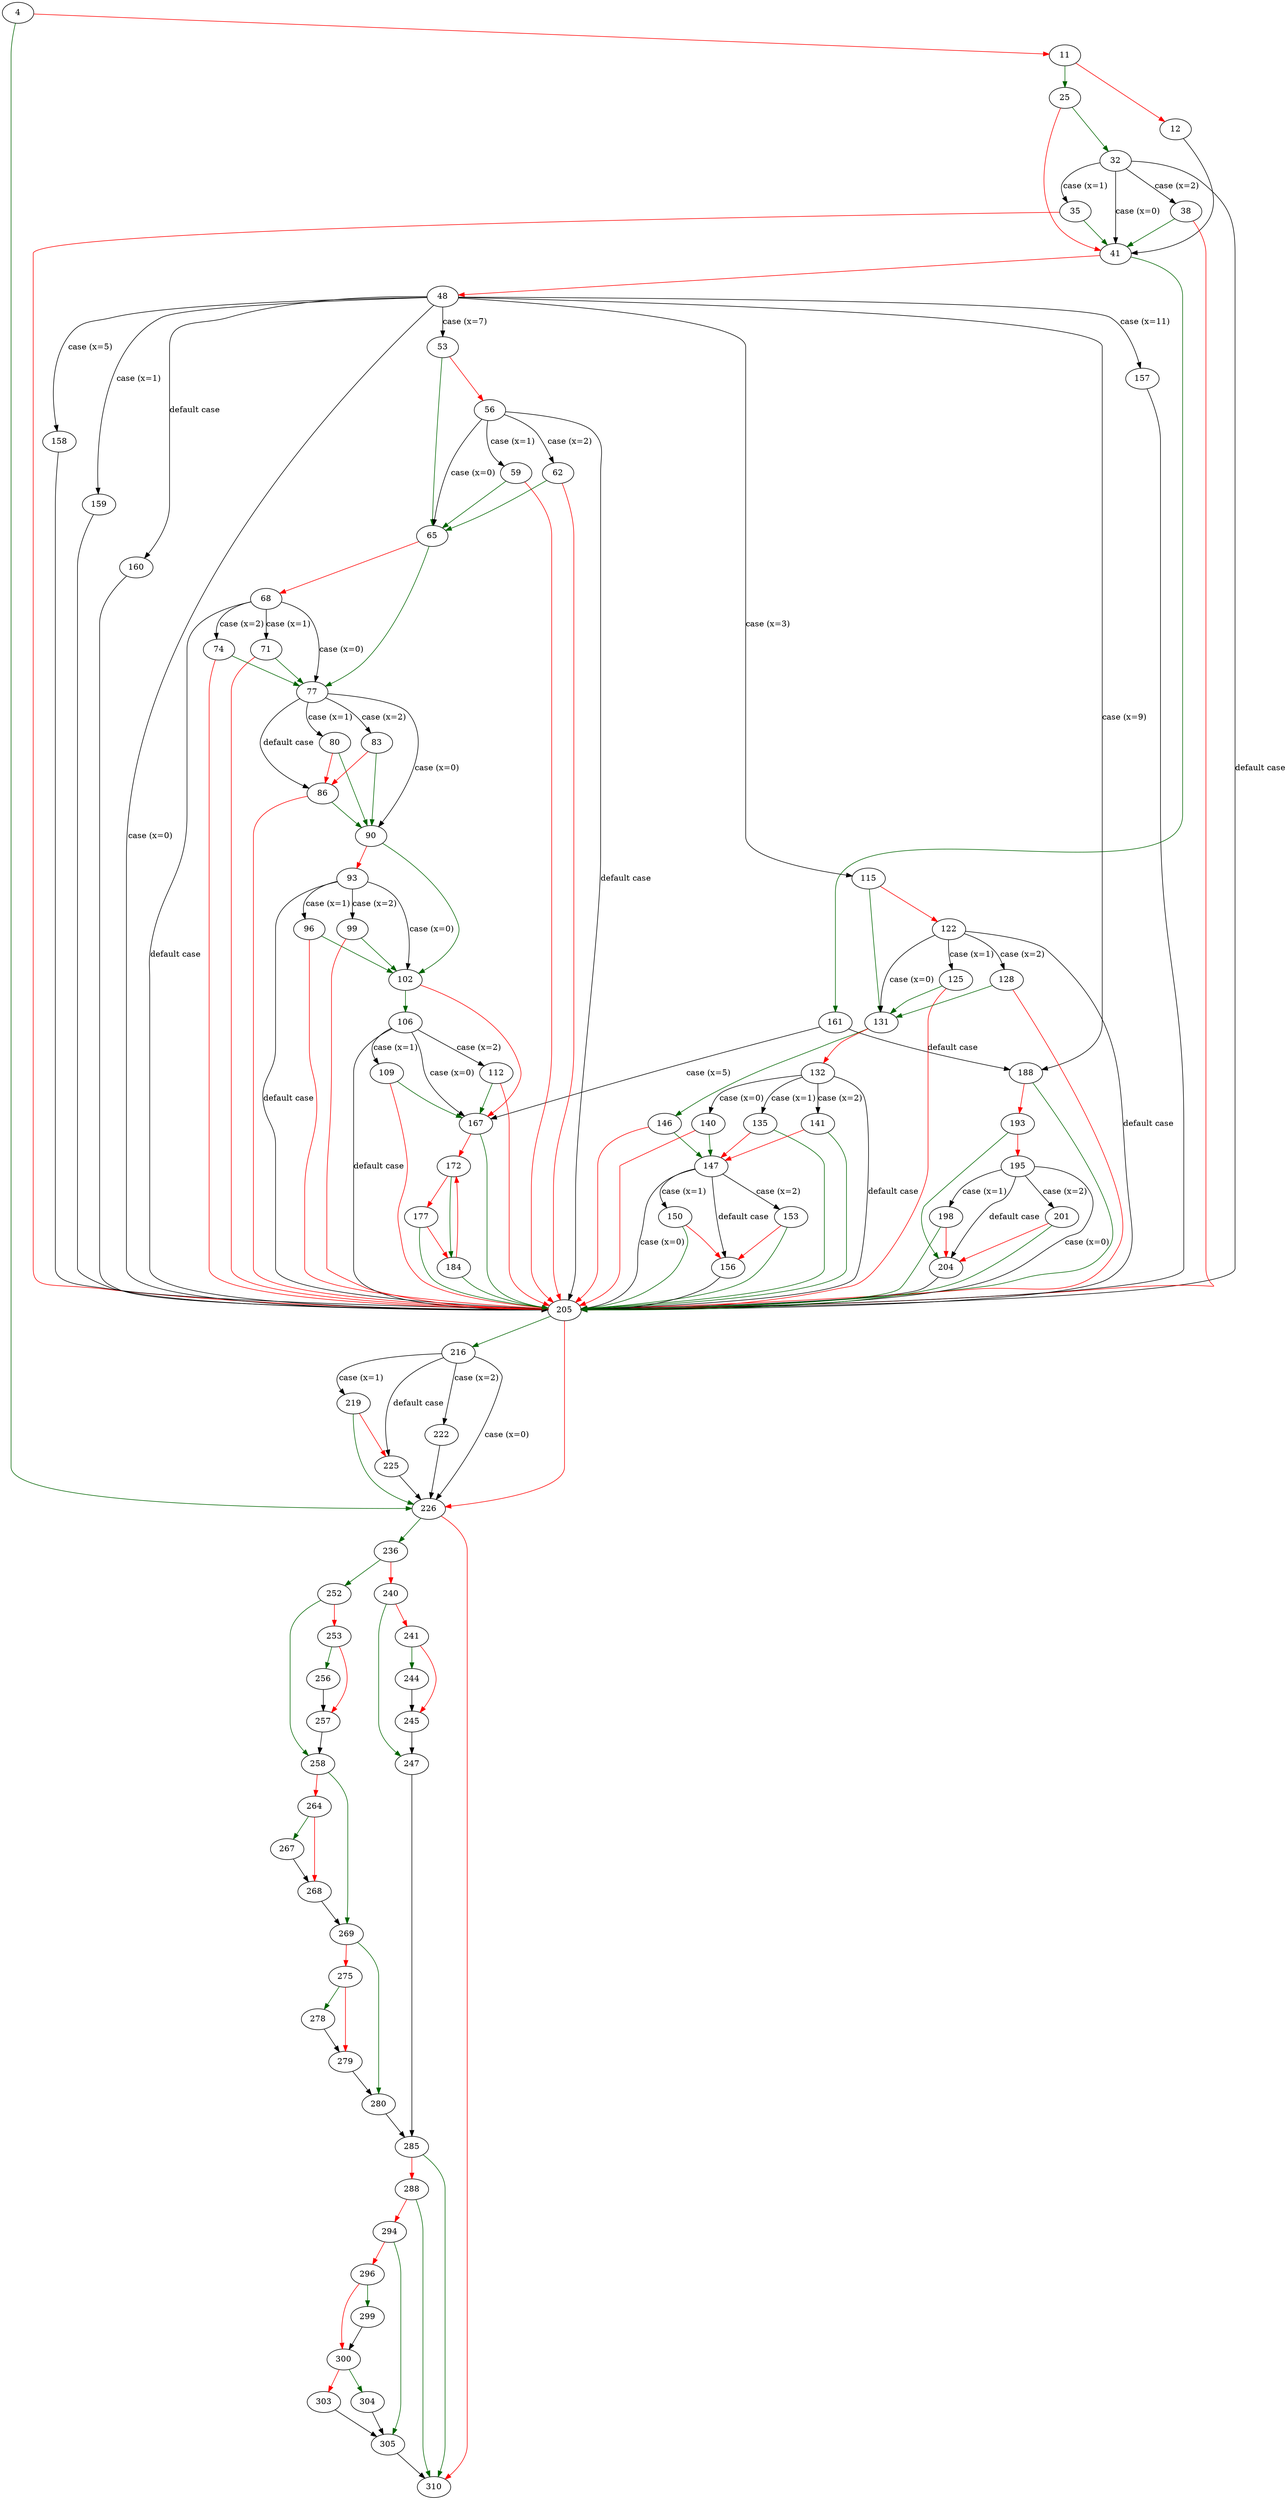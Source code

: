 strict digraph "print_name_with_quoting" {
	// Node definitions.
	4 [entry=true];
	226;
	11;
	25;
	12;
	41;
	32;
	35;
	38;
	205;
	161;
	48;
	53;
	115;
	188;
	157;
	158;
	159;
	160;
	65;
	56;
	59;
	62;
	77;
	68;
	71;
	74;
	90;
	80;
	83;
	86;
	102;
	93;
	96;
	99;
	106;
	167;
	109;
	112;
	131;
	122;
	125;
	128;
	146;
	132;
	140;
	135;
	141;
	147;
	150;
	153;
	156;
	172;
	184;
	177;
	193;
	204;
	195;
	198;
	201;
	216;
	219;
	222;
	225;
	236;
	310;
	252;
	240;
	247;
	241;
	244;
	245;
	285;
	258;
	253;
	256;
	257;
	269;
	264;
	267;
	268;
	280;
	275;
	278;
	279;
	288;
	294;
	305;
	296;
	299;
	300;
	304;
	303;

	// Edge definitions.
	4 -> 226 [
		color=darkgreen
		cond=true
	];
	4 -> 11 [
		color=red
		cond=false
	];
	226 -> 236 [
		color=darkgreen
		cond=true
	];
	226 -> 310 [
		color=red
		cond=false
	];
	11 -> 25 [
		color=darkgreen
		cond=true
	];
	11 -> 12 [
		color=red
		cond=false
	];
	25 -> 41 [
		color=red
		cond=false
	];
	25 -> 32 [
		color=darkgreen
		cond=true
	];
	12 -> 41;
	41 -> 161 [
		color=darkgreen
		cond=true
	];
	41 -> 48 [
		color=red
		cond=false
	];
	32 -> 41 [
		cond="case (x=0)"
		label="case (x=0)"
	];
	32 -> 35 [
		cond="case (x=1)"
		label="case (x=1)"
	];
	32 -> 38 [
		cond="case (x=2)"
		label="case (x=2)"
	];
	32 -> 205 [
		cond="default case"
		label="default case"
	];
	35 -> 41 [
		color=darkgreen
		cond=true
	];
	35 -> 205 [
		color=red
		cond=false
	];
	38 -> 41 [
		color=darkgreen
		cond=true
	];
	38 -> 205 [
		color=red
		cond=false
	];
	205 -> 226 [
		color=red
		cond=false
	];
	205 -> 216 [
		color=darkgreen
		cond=true
	];
	161 -> 188 [
		cond="default case"
		label="default case"
	];
	161 -> 167 [
		cond="case (x=5)"
		label="case (x=5)"
	];
	48 -> 205 [
		cond="case (x=0)"
		label="case (x=0)"
	];
	48 -> 53 [
		cond="case (x=7)"
		label="case (x=7)"
	];
	48 -> 115 [
		cond="case (x=3)"
		label="case (x=3)"
	];
	48 -> 188 [
		cond="case (x=9)"
		label="case (x=9)"
	];
	48 -> 157 [
		cond="case (x=11)"
		label="case (x=11)"
	];
	48 -> 158 [
		cond="case (x=5)"
		label="case (x=5)"
	];
	48 -> 159 [
		cond="case (x=1)"
		label="case (x=1)"
	];
	48 -> 160 [
		cond="default case"
		label="default case"
	];
	53 -> 65 [
		color=darkgreen
		cond=true
	];
	53 -> 56 [
		color=red
		cond=false
	];
	115 -> 131 [
		color=darkgreen
		cond=true
	];
	115 -> 122 [
		color=red
		cond=false
	];
	188 -> 205 [
		color=darkgreen
		cond=true
	];
	188 -> 193 [
		color=red
		cond=false
	];
	157 -> 205;
	158 -> 205;
	159 -> 205;
	160 -> 205;
	65 -> 77 [
		color=darkgreen
		cond=true
	];
	65 -> 68 [
		color=red
		cond=false
	];
	56 -> 205 [
		cond="default case"
		label="default case"
	];
	56 -> 65 [
		cond="case (x=0)"
		label="case (x=0)"
	];
	56 -> 59 [
		cond="case (x=1)"
		label="case (x=1)"
	];
	56 -> 62 [
		cond="case (x=2)"
		label="case (x=2)"
	];
	59 -> 205 [
		color=red
		cond=false
	];
	59 -> 65 [
		color=darkgreen
		cond=true
	];
	62 -> 205 [
		color=red
		cond=false
	];
	62 -> 65 [
		color=darkgreen
		cond=true
	];
	77 -> 90 [
		cond="case (x=0)"
		label="case (x=0)"
	];
	77 -> 80 [
		cond="case (x=1)"
		label="case (x=1)"
	];
	77 -> 83 [
		cond="case (x=2)"
		label="case (x=2)"
	];
	77 -> 86 [
		cond="default case"
		label="default case"
	];
	68 -> 205 [
		cond="default case"
		label="default case"
	];
	68 -> 77 [
		cond="case (x=0)"
		label="case (x=0)"
	];
	68 -> 71 [
		cond="case (x=1)"
		label="case (x=1)"
	];
	68 -> 74 [
		cond="case (x=2)"
		label="case (x=2)"
	];
	71 -> 205 [
		color=red
		cond=false
	];
	71 -> 77 [
		color=darkgreen
		cond=true
	];
	74 -> 205 [
		color=red
		cond=false
	];
	74 -> 77 [
		color=darkgreen
		cond=true
	];
	90 -> 102 [
		color=darkgreen
		cond=true
	];
	90 -> 93 [
		color=red
		cond=false
	];
	80 -> 90 [
		color=darkgreen
		cond=true
	];
	80 -> 86 [
		color=red
		cond=false
	];
	83 -> 90 [
		color=darkgreen
		cond=true
	];
	83 -> 86 [
		color=red
		cond=false
	];
	86 -> 205 [
		color=red
		cond=false
	];
	86 -> 90 [
		color=darkgreen
		cond=true
	];
	102 -> 106 [
		color=darkgreen
		cond=true
	];
	102 -> 167 [
		color=red
		cond=false
	];
	93 -> 205 [
		cond="default case"
		label="default case"
	];
	93 -> 102 [
		cond="case (x=0)"
		label="case (x=0)"
	];
	93 -> 96 [
		cond="case (x=1)"
		label="case (x=1)"
	];
	93 -> 99 [
		cond="case (x=2)"
		label="case (x=2)"
	];
	96 -> 205 [
		color=red
		cond=false
	];
	96 -> 102 [
		color=darkgreen
		cond=true
	];
	99 -> 205 [
		color=red
		cond=false
	];
	99 -> 102 [
		color=darkgreen
		cond=true
	];
	106 -> 205 [
		cond="default case"
		label="default case"
	];
	106 -> 167 [
		cond="case (x=0)"
		label="case (x=0)"
	];
	106 -> 109 [
		cond="case (x=1)"
		label="case (x=1)"
	];
	106 -> 112 [
		cond="case (x=2)"
		label="case (x=2)"
	];
	167 -> 205 [
		color=darkgreen
		cond=true
	];
	167 -> 172 [
		color=red
		cond=false
	];
	109 -> 205 [
		color=red
		cond=false
	];
	109 -> 167 [
		color=darkgreen
		cond=true
	];
	112 -> 205 [
		color=red
		cond=false
	];
	112 -> 167 [
		color=darkgreen
		cond=true
	];
	131 -> 146 [
		color=darkgreen
		cond=true
	];
	131 -> 132 [
		color=red
		cond=false
	];
	122 -> 205 [
		cond="default case"
		label="default case"
	];
	122 -> 131 [
		cond="case (x=0)"
		label="case (x=0)"
	];
	122 -> 125 [
		cond="case (x=1)"
		label="case (x=1)"
	];
	122 -> 128 [
		cond="case (x=2)"
		label="case (x=2)"
	];
	125 -> 205 [
		color=red
		cond=false
	];
	125 -> 131 [
		color=darkgreen
		cond=true
	];
	128 -> 205 [
		color=red
		cond=false
	];
	128 -> 131 [
		color=darkgreen
		cond=true
	];
	146 -> 205 [
		color=red
		cond=false
	];
	146 -> 147 [
		color=darkgreen
		cond=true
	];
	132 -> 205 [
		cond="default case"
		label="default case"
	];
	132 -> 140 [
		cond="case (x=0)"
		label="case (x=0)"
	];
	132 -> 135 [
		cond="case (x=1)"
		label="case (x=1)"
	];
	132 -> 141 [
		cond="case (x=2)"
		label="case (x=2)"
	];
	140 -> 205 [
		color=red
		cond=false
	];
	140 -> 147 [
		color=darkgreen
		cond=true
	];
	135 -> 205 [
		color=darkgreen
		cond=true
	];
	135 -> 147 [
		color=red
		cond=false
	];
	141 -> 205 [
		color=darkgreen
		cond=true
	];
	141 -> 147 [
		color=red
		cond=false
	];
	147 -> 205 [
		cond="case (x=0)"
		label="case (x=0)"
	];
	147 -> 150 [
		cond="case (x=1)"
		label="case (x=1)"
	];
	147 -> 153 [
		cond="case (x=2)"
		label="case (x=2)"
	];
	147 -> 156 [
		cond="default case"
		label="default case"
	];
	150 -> 205 [
		color=darkgreen
		cond=true
	];
	150 -> 156 [
		color=red
		cond=false
	];
	153 -> 205 [
		color=darkgreen
		cond=true
	];
	153 -> 156 [
		color=red
		cond=false
	];
	156 -> 205;
	172 -> 184 [
		color=darkgreen
		cond=true
	];
	172 -> 177 [
		color=red
		cond=false
	];
	184 -> 205 [
		color=darkgreen
		cond=true
	];
	184 -> 172 [
		color=red
		cond=false
	];
	177 -> 205 [
		color=darkgreen
		cond=true
	];
	177 -> 184 [
		color=red
		cond=false
	];
	193 -> 204 [
		color=darkgreen
		cond=true
	];
	193 -> 195 [
		color=red
		cond=false
	];
	204 -> 205;
	195 -> 205 [
		cond="case (x=0)"
		label="case (x=0)"
	];
	195 -> 204 [
		cond="default case"
		label="default case"
	];
	195 -> 198 [
		cond="case (x=1)"
		label="case (x=1)"
	];
	195 -> 201 [
		cond="case (x=2)"
		label="case (x=2)"
	];
	198 -> 205 [
		color=darkgreen
		cond=true
	];
	198 -> 204 [
		color=red
		cond=false
	];
	201 -> 205 [
		color=darkgreen
		cond=true
	];
	201 -> 204 [
		color=red
		cond=false
	];
	216 -> 226 [
		cond="case (x=0)"
		label="case (x=0)"
	];
	216 -> 219 [
		cond="case (x=1)"
		label="case (x=1)"
	];
	216 -> 222 [
		cond="case (x=2)"
		label="case (x=2)"
	];
	216 -> 225 [
		cond="default case"
		label="default case"
	];
	219 -> 226 [
		color=darkgreen
		cond=true
	];
	219 -> 225 [
		color=red
		cond=false
	];
	222 -> 226;
	225 -> 226;
	236 -> 252 [
		color=darkgreen
		cond=true
	];
	236 -> 240 [
		color=red
		cond=false
	];
	252 -> 258 [
		color=darkgreen
		cond=true
	];
	252 -> 253 [
		color=red
		cond=false
	];
	240 -> 247 [
		color=darkgreen
		cond=true
	];
	240 -> 241 [
		color=red
		cond=false
	];
	247 -> 285;
	241 -> 244 [
		color=darkgreen
		cond=true
	];
	241 -> 245 [
		color=red
		cond=false
	];
	244 -> 245;
	245 -> 247;
	285 -> 310 [
		color=darkgreen
		cond=true
	];
	285 -> 288 [
		color=red
		cond=false
	];
	258 -> 269 [
		color=darkgreen
		cond=true
	];
	258 -> 264 [
		color=red
		cond=false
	];
	253 -> 256 [
		color=darkgreen
		cond=true
	];
	253 -> 257 [
		color=red
		cond=false
	];
	256 -> 257;
	257 -> 258;
	269 -> 280 [
		color=darkgreen
		cond=true
	];
	269 -> 275 [
		color=red
		cond=false
	];
	264 -> 267 [
		color=darkgreen
		cond=true
	];
	264 -> 268 [
		color=red
		cond=false
	];
	267 -> 268;
	268 -> 269;
	280 -> 285;
	275 -> 278 [
		color=darkgreen
		cond=true
	];
	275 -> 279 [
		color=red
		cond=false
	];
	278 -> 279;
	279 -> 280;
	288 -> 310 [
		color=darkgreen
		cond=true
	];
	288 -> 294 [
		color=red
		cond=false
	];
	294 -> 305 [
		color=darkgreen
		cond=true
	];
	294 -> 296 [
		color=red
		cond=false
	];
	305 -> 310;
	296 -> 299 [
		color=darkgreen
		cond=true
	];
	296 -> 300 [
		color=red
		cond=false
	];
	299 -> 300;
	300 -> 304 [
		color=darkgreen
		cond=true
	];
	300 -> 303 [
		color=red
		cond=false
	];
	304 -> 305;
	303 -> 305;
}
